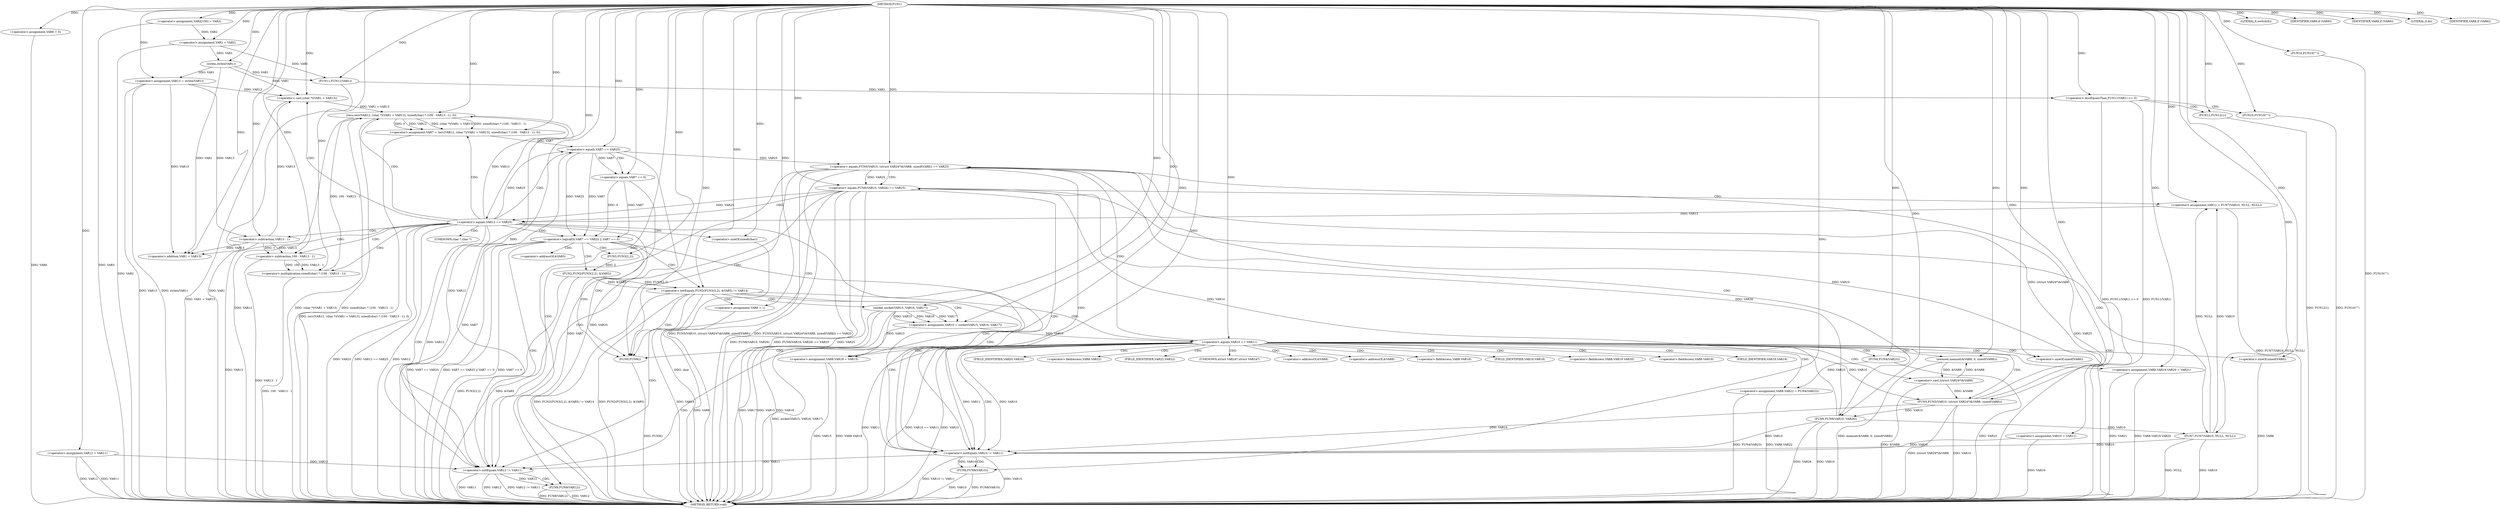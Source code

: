 digraph FUN1 {  
"1000100" [label = "(METHOD,FUN1)" ]
"1000289" [label = "(METHOD_RETURN,void)" ]
"1000104" [label = "(<operator>.assignment,VAR2[100] = VAR3)" ]
"1000107" [label = "(<operator>.assignment,VAR1 = VAR2)" ]
"1000111" [label = "(LITERAL,6,switch(6))" ]
"1000117" [label = "(<operator>.assignment,VAR6 = 0)" ]
"1000124" [label = "(<operator>.assignment,VAR10 = VAR11)" ]
"1000128" [label = "(<operator>.assignment,VAR12 = VAR11)" ]
"1000132" [label = "(<operator>.assignment,VAR13 = strlen(VAR1))" ]
"1000134" [label = "(strlen,strlen(VAR1))" ]
"1000139" [label = "(<operator>.notEquals,FUN2(FUN3(2,2), &VAR5) != VAR14)" ]
"1000140" [label = "(FUN2,FUN2(FUN3(2,2), &VAR5))" ]
"1000141" [label = "(FUN3,FUN3(2,2))" ]
"1000149" [label = "(<operator>.assignment,VAR6 = 1)" ]
"1000152" [label = "(<operator>.assignment,VAR10 = socket(VAR15, VAR16, VAR17))" ]
"1000154" [label = "(socket,socket(VAR15, VAR16, VAR17))" ]
"1000159" [label = "(<operator>.equals,VAR10 == VAR11)" ]
"1000164" [label = "(memset,memset(&VAR8, 0, sizeof(VAR8)))" ]
"1000168" [label = "(<operator>.sizeOf,sizeof(VAR8))" ]
"1000170" [label = "(<operator>.assignment,VAR8.VAR18 = VAR15)" ]
"1000175" [label = "(<operator>.assignment,VAR8.VAR19.VAR20 = VAR21)" ]
"1000182" [label = "(<operator>.assignment,VAR8.VAR22 = FUN4(VAR23))" ]
"1000186" [label = "(FUN4,FUN4(VAR23))" ]
"1000189" [label = "(<operator>.equals,FUN5(VAR10, (struct VAR24*)&VAR8, sizeof(VAR8)) == VAR25)" ]
"1000190" [label = "(FUN5,FUN5(VAR10, (struct VAR24*)&VAR8, sizeof(VAR8)))" ]
"1000192" [label = "(<operator>.cast,(struct VAR24*)&VAR8)" ]
"1000196" [label = "(<operator>.sizeOf,sizeof(VAR8))" ]
"1000202" [label = "(<operator>.equals,FUN6(VAR10, VAR26) == VAR25)" ]
"1000203" [label = "(FUN6,FUN6(VAR10, VAR26))" ]
"1000209" [label = "(<operator>.assignment,VAR12 = FUN7(VAR10, NULL, NULL))" ]
"1000211" [label = "(FUN7,FUN7(VAR10, NULL, NULL))" ]
"1000216" [label = "(<operator>.equals,VAR12 == VAR25)" ]
"1000221" [label = "(<operator>.assignment,VAR7 = recv(VAR12, (char *)(VAR1 + VAR13), sizeof(char) * (100 - VAR13 - 1), 0))" ]
"1000223" [label = "(recv,recv(VAR12, (char *)(VAR1 + VAR13), sizeof(char) * (100 - VAR13 - 1), 0))" ]
"1000225" [label = "(<operator>.cast,(char *)(VAR1 + VAR13))" ]
"1000227" [label = "(<operator>.addition,VAR1 + VAR13)" ]
"1000230" [label = "(<operator>.multiplication,sizeof(char) * (100 - VAR13 - 1))" ]
"1000231" [label = "(<operator>.sizeOf,sizeof(char))" ]
"1000233" [label = "(<operator>.subtraction,100 - VAR13 - 1)" ]
"1000235" [label = "(<operator>.subtraction,VAR13 - 1)" ]
"1000240" [label = "(<operator>.logicalOr,VAR7 == VAR25 || VAR7 == 0)" ]
"1000241" [label = "(<operator>.equals,VAR7 == VAR25)" ]
"1000244" [label = "(<operator>.equals,VAR7 == 0)" ]
"1000250" [label = "(IDENTIFIER,VAR9,if (VAR9))" ]
"1000253" [label = "(IDENTIFIER,VAR9,if (VAR9))" ]
"1000255" [label = "(LITERAL,0,do)" ]
"1000257" [label = "(<operator>.notEquals,VAR10 != VAR11)" ]
"1000261" [label = "(FUN8,FUN8(VAR10))" ]
"1000264" [label = "(<operator>.notEquals,VAR12 != VAR11)" ]
"1000268" [label = "(FUN8,FUN8(VAR12))" ]
"1000271" [label = "(IDENTIFIER,VAR6,if (VAR6))" ]
"1000273" [label = "(FUN9,FUN9())" ]
"1000276" [label = "(FUN10,FUN10(\"\"))" ]
"1000280" [label = "(<operator>.lessEqualsThan,FUN11(VAR1) <= 0)" ]
"1000281" [label = "(FUN11,FUN11(VAR1))" ]
"1000285" [label = "(FUN10,FUN10(\"\"))" ]
"1000287" [label = "(FUN12,FUN12(1))" ]
"1000144" [label = "(<operator>.addressOf,&VAR5)" ]
"1000165" [label = "(<operator>.addressOf,&VAR8)" ]
"1000171" [label = "(<operator>.fieldAccess,VAR8.VAR18)" ]
"1000173" [label = "(FIELD_IDENTIFIER,VAR18,VAR18)" ]
"1000176" [label = "(<operator>.fieldAccess,VAR8.VAR19.VAR20)" ]
"1000177" [label = "(<operator>.fieldAccess,VAR8.VAR19)" ]
"1000179" [label = "(FIELD_IDENTIFIER,VAR19,VAR19)" ]
"1000180" [label = "(FIELD_IDENTIFIER,VAR20,VAR20)" ]
"1000183" [label = "(<operator>.fieldAccess,VAR8.VAR22)" ]
"1000185" [label = "(FIELD_IDENTIFIER,VAR22,VAR22)" ]
"1000193" [label = "(UNKNOWN,struct VAR24*,struct VAR24*)" ]
"1000194" [label = "(<operator>.addressOf,&VAR8)" ]
"1000226" [label = "(UNKNOWN,char *,char *)" ]
  "1000175" -> "1000289"  [ label = "DDG: VAR21"] 
  "1000264" -> "1000289"  [ label = "DDG: VAR11"] 
  "1000159" -> "1000289"  [ label = "DDG: VAR10 == VAR11"] 
  "1000128" -> "1000289"  [ label = "DDG: VAR11"] 
  "1000164" -> "1000289"  [ label = "DDG: memset(&VAR8, 0, sizeof(VAR8))"] 
  "1000182" -> "1000289"  [ label = "DDG: FUN4(VAR23)"] 
  "1000186" -> "1000289"  [ label = "DDG: VAR23"] 
  "1000223" -> "1000289"  [ label = "DDG: (char *)(VAR1 + VAR13)"] 
  "1000124" -> "1000289"  [ label = "DDG: VAR10"] 
  "1000192" -> "1000289"  [ label = "DDG: &VAR8"] 
  "1000225" -> "1000289"  [ label = "DDG: VAR1 + VAR13"] 
  "1000221" -> "1000289"  [ label = "DDG: recv(VAR12, (char *)(VAR1 + VAR13), sizeof(char) * (100 - VAR13 - 1), 0)"] 
  "1000285" -> "1000289"  [ label = "DDG: FUN10(\"\")"] 
  "1000281" -> "1000289"  [ label = "DDG: VAR1"] 
  "1000235" -> "1000289"  [ label = "DDG: VAR13"] 
  "1000230" -> "1000289"  [ label = "DDG: 100 - VAR13 - 1"] 
  "1000233" -> "1000289"  [ label = "DDG: VAR13 - 1"] 
  "1000280" -> "1000289"  [ label = "DDG: FUN11(VAR1) <= 0"] 
  "1000189" -> "1000289"  [ label = "DDG: FUN5(VAR10, (struct VAR24*)&VAR8, sizeof(VAR8))"] 
  "1000216" -> "1000289"  [ label = "DDG: VAR12 == VAR25"] 
  "1000154" -> "1000289"  [ label = "DDG: VAR17"] 
  "1000287" -> "1000289"  [ label = "DDG: FUN12(1)"] 
  "1000240" -> "1000289"  [ label = "DDG: VAR7 == VAR25 || VAR7 == 0"] 
  "1000216" -> "1000289"  [ label = "DDG: VAR12"] 
  "1000159" -> "1000289"  [ label = "DDG: VAR10"] 
  "1000211" -> "1000289"  [ label = "DDG: NULL"] 
  "1000189" -> "1000289"  [ label = "DDG: FUN5(VAR10, (struct VAR24*)&VAR8, sizeof(VAR8)) == VAR25"] 
  "1000202" -> "1000289"  [ label = "DDG: VAR25"] 
  "1000140" -> "1000289"  [ label = "DDG: FUN3(2,2)"] 
  "1000139" -> "1000289"  [ label = "DDG: FUN2(FUN3(2,2), &VAR5) != VAR14"] 
  "1000268" -> "1000289"  [ label = "DDG: VAR12"] 
  "1000139" -> "1000289"  [ label = "DDG: FUN2(FUN3(2,2), &VAR5)"] 
  "1000264" -> "1000289"  [ label = "DDG: VAR12"] 
  "1000268" -> "1000289"  [ label = "DDG: FUN8(VAR12)"] 
  "1000128" -> "1000289"  [ label = "DDG: VAR12"] 
  "1000154" -> "1000289"  [ label = "DDG: VAR15"] 
  "1000140" -> "1000289"  [ label = "DDG: &VAR5"] 
  "1000132" -> "1000289"  [ label = "DDG: strlen(VAR1)"] 
  "1000190" -> "1000289"  [ label = "DDG: VAR10"] 
  "1000264" -> "1000289"  [ label = "DDG: VAR12 != VAR11"] 
  "1000216" -> "1000289"  [ label = "DDG: VAR25"] 
  "1000202" -> "1000289"  [ label = "DDG: FUN6(VAR10, VAR26)"] 
  "1000257" -> "1000289"  [ label = "DDG: VAR10"] 
  "1000175" -> "1000289"  [ label = "DDG: VAR8.VAR19.VAR20"] 
  "1000117" -> "1000289"  [ label = "DDG: VAR6"] 
  "1000276" -> "1000289"  [ label = "DDG: FUN10(\"\")"] 
  "1000132" -> "1000289"  [ label = "DDG: VAR13"] 
  "1000211" -> "1000289"  [ label = "DDG: VAR10"] 
  "1000261" -> "1000289"  [ label = "DDG: VAR10"] 
  "1000152" -> "1000289"  [ label = "DDG: socket(VAR15, VAR16, VAR17)"] 
  "1000196" -> "1000289"  [ label = "DDG: VAR8"] 
  "1000273" -> "1000289"  [ label = "DDG: FUN9()"] 
  "1000231" -> "1000289"  [ label = "DDG: char"] 
  "1000209" -> "1000289"  [ label = "DDG: FUN7(VAR10, NULL, NULL)"] 
  "1000280" -> "1000289"  [ label = "DDG: FUN11(VAR1)"] 
  "1000223" -> "1000289"  [ label = "DDG: sizeof(char) * (100 - VAR13 - 1)"] 
  "1000241" -> "1000289"  [ label = "DDG: VAR7"] 
  "1000170" -> "1000289"  [ label = "DDG: VAR8.VAR18"] 
  "1000240" -> "1000289"  [ label = "DDG: VAR7 == 0"] 
  "1000149" -> "1000289"  [ label = "DDG: VAR6"] 
  "1000257" -> "1000289"  [ label = "DDG: VAR10 != VAR11"] 
  "1000261" -> "1000289"  [ label = "DDG: FUN8(VAR10)"] 
  "1000154" -> "1000289"  [ label = "DDG: VAR16"] 
  "1000203" -> "1000289"  [ label = "DDG: VAR26"] 
  "1000244" -> "1000289"  [ label = "DDG: VAR7"] 
  "1000139" -> "1000289"  [ label = "DDG: VAR14"] 
  "1000240" -> "1000289"  [ label = "DDG: VAR7 == VAR25"] 
  "1000159" -> "1000289"  [ label = "DDG: VAR11"] 
  "1000182" -> "1000289"  [ label = "DDG: VAR8.VAR22"] 
  "1000190" -> "1000289"  [ label = "DDG: (struct VAR24*)&VAR8"] 
  "1000170" -> "1000289"  [ label = "DDG: VAR15"] 
  "1000241" -> "1000289"  [ label = "DDG: VAR25"] 
  "1000104" -> "1000289"  [ label = "DDG: VAR3"] 
  "1000107" -> "1000289"  [ label = "DDG: VAR2"] 
  "1000223" -> "1000289"  [ label = "DDG: VAR12"] 
  "1000202" -> "1000289"  [ label = "DDG: FUN6(VAR10, VAR26) == VAR25"] 
  "1000203" -> "1000289"  [ label = "DDG: VAR10"] 
  "1000189" -> "1000289"  [ label = "DDG: VAR25"] 
  "1000100" -> "1000104"  [ label = "DDG: "] 
  "1000104" -> "1000107"  [ label = "DDG: VAR2"] 
  "1000100" -> "1000107"  [ label = "DDG: "] 
  "1000100" -> "1000111"  [ label = "DDG: "] 
  "1000100" -> "1000117"  [ label = "DDG: "] 
  "1000100" -> "1000124"  [ label = "DDG: "] 
  "1000100" -> "1000128"  [ label = "DDG: "] 
  "1000134" -> "1000132"  [ label = "DDG: VAR1"] 
  "1000100" -> "1000132"  [ label = "DDG: "] 
  "1000107" -> "1000134"  [ label = "DDG: VAR1"] 
  "1000100" -> "1000134"  [ label = "DDG: "] 
  "1000140" -> "1000139"  [ label = "DDG: FUN3(2,2)"] 
  "1000140" -> "1000139"  [ label = "DDG: &VAR5"] 
  "1000141" -> "1000140"  [ label = "DDG: 2"] 
  "1000100" -> "1000141"  [ label = "DDG: "] 
  "1000100" -> "1000139"  [ label = "DDG: "] 
  "1000100" -> "1000149"  [ label = "DDG: "] 
  "1000154" -> "1000152"  [ label = "DDG: VAR15"] 
  "1000154" -> "1000152"  [ label = "DDG: VAR16"] 
  "1000154" -> "1000152"  [ label = "DDG: VAR17"] 
  "1000100" -> "1000152"  [ label = "DDG: "] 
  "1000100" -> "1000154"  [ label = "DDG: "] 
  "1000152" -> "1000159"  [ label = "DDG: VAR10"] 
  "1000100" -> "1000159"  [ label = "DDG: "] 
  "1000192" -> "1000164"  [ label = "DDG: &VAR8"] 
  "1000100" -> "1000164"  [ label = "DDG: "] 
  "1000100" -> "1000168"  [ label = "DDG: "] 
  "1000154" -> "1000170"  [ label = "DDG: VAR15"] 
  "1000100" -> "1000170"  [ label = "DDG: "] 
  "1000100" -> "1000175"  [ label = "DDG: "] 
  "1000186" -> "1000182"  [ label = "DDG: VAR23"] 
  "1000100" -> "1000186"  [ label = "DDG: "] 
  "1000190" -> "1000189"  [ label = "DDG: VAR10"] 
  "1000190" -> "1000189"  [ label = "DDG: (struct VAR24*)&VAR8"] 
  "1000159" -> "1000190"  [ label = "DDG: VAR10"] 
  "1000100" -> "1000190"  [ label = "DDG: "] 
  "1000192" -> "1000190"  [ label = "DDG: &VAR8"] 
  "1000164" -> "1000192"  [ label = "DDG: &VAR8"] 
  "1000100" -> "1000196"  [ label = "DDG: "] 
  "1000241" -> "1000189"  [ label = "DDG: VAR25"] 
  "1000100" -> "1000189"  [ label = "DDG: "] 
  "1000203" -> "1000202"  [ label = "DDG: VAR10"] 
  "1000203" -> "1000202"  [ label = "DDG: VAR26"] 
  "1000190" -> "1000203"  [ label = "DDG: VAR10"] 
  "1000100" -> "1000203"  [ label = "DDG: "] 
  "1000189" -> "1000202"  [ label = "DDG: VAR25"] 
  "1000100" -> "1000202"  [ label = "DDG: "] 
  "1000211" -> "1000209"  [ label = "DDG: VAR10"] 
  "1000211" -> "1000209"  [ label = "DDG: NULL"] 
  "1000100" -> "1000209"  [ label = "DDG: "] 
  "1000203" -> "1000211"  [ label = "DDG: VAR10"] 
  "1000100" -> "1000211"  [ label = "DDG: "] 
  "1000209" -> "1000216"  [ label = "DDG: VAR12"] 
  "1000100" -> "1000216"  [ label = "DDG: "] 
  "1000202" -> "1000216"  [ label = "DDG: VAR25"] 
  "1000223" -> "1000221"  [ label = "DDG: VAR12"] 
  "1000223" -> "1000221"  [ label = "DDG: (char *)(VAR1 + VAR13)"] 
  "1000223" -> "1000221"  [ label = "DDG: sizeof(char) * (100 - VAR13 - 1)"] 
  "1000223" -> "1000221"  [ label = "DDG: 0"] 
  "1000100" -> "1000221"  [ label = "DDG: "] 
  "1000216" -> "1000223"  [ label = "DDG: VAR12"] 
  "1000100" -> "1000223"  [ label = "DDG: "] 
  "1000225" -> "1000223"  [ label = "DDG: VAR1 + VAR13"] 
  "1000134" -> "1000225"  [ label = "DDG: VAR1"] 
  "1000100" -> "1000225"  [ label = "DDG: "] 
  "1000235" -> "1000225"  [ label = "DDG: VAR13"] 
  "1000132" -> "1000225"  [ label = "DDG: VAR13"] 
  "1000134" -> "1000227"  [ label = "DDG: VAR1"] 
  "1000100" -> "1000227"  [ label = "DDG: "] 
  "1000235" -> "1000227"  [ label = "DDG: VAR13"] 
  "1000132" -> "1000227"  [ label = "DDG: VAR13"] 
  "1000230" -> "1000223"  [ label = "DDG: 100 - VAR13 - 1"] 
  "1000100" -> "1000230"  [ label = "DDG: "] 
  "1000100" -> "1000231"  [ label = "DDG: "] 
  "1000233" -> "1000230"  [ label = "DDG: 100"] 
  "1000233" -> "1000230"  [ label = "DDG: VAR13 - 1"] 
  "1000100" -> "1000233"  [ label = "DDG: "] 
  "1000235" -> "1000233"  [ label = "DDG: VAR13"] 
  "1000235" -> "1000233"  [ label = "DDG: 1"] 
  "1000100" -> "1000235"  [ label = "DDG: "] 
  "1000132" -> "1000235"  [ label = "DDG: VAR13"] 
  "1000241" -> "1000240"  [ label = "DDG: VAR7"] 
  "1000241" -> "1000240"  [ label = "DDG: VAR25"] 
  "1000221" -> "1000241"  [ label = "DDG: VAR7"] 
  "1000100" -> "1000241"  [ label = "DDG: "] 
  "1000216" -> "1000241"  [ label = "DDG: VAR25"] 
  "1000244" -> "1000240"  [ label = "DDG: VAR7"] 
  "1000244" -> "1000240"  [ label = "DDG: 0"] 
  "1000241" -> "1000244"  [ label = "DDG: VAR7"] 
  "1000100" -> "1000244"  [ label = "DDG: "] 
  "1000100" -> "1000250"  [ label = "DDG: "] 
  "1000100" -> "1000253"  [ label = "DDG: "] 
  "1000100" -> "1000255"  [ label = "DDG: "] 
  "1000124" -> "1000257"  [ label = "DDG: VAR10"] 
  "1000159" -> "1000257"  [ label = "DDG: VAR10"] 
  "1000190" -> "1000257"  [ label = "DDG: VAR10"] 
  "1000211" -> "1000257"  [ label = "DDG: VAR10"] 
  "1000203" -> "1000257"  [ label = "DDG: VAR10"] 
  "1000100" -> "1000257"  [ label = "DDG: "] 
  "1000159" -> "1000257"  [ label = "DDG: VAR11"] 
  "1000257" -> "1000261"  [ label = "DDG: VAR10"] 
  "1000100" -> "1000261"  [ label = "DDG: "] 
  "1000216" -> "1000264"  [ label = "DDG: VAR12"] 
  "1000128" -> "1000264"  [ label = "DDG: VAR12"] 
  "1000223" -> "1000264"  [ label = "DDG: VAR12"] 
  "1000100" -> "1000264"  [ label = "DDG: "] 
  "1000257" -> "1000264"  [ label = "DDG: VAR11"] 
  "1000264" -> "1000268"  [ label = "DDG: VAR12"] 
  "1000100" -> "1000268"  [ label = "DDG: "] 
  "1000100" -> "1000271"  [ label = "DDG: "] 
  "1000100" -> "1000273"  [ label = "DDG: "] 
  "1000100" -> "1000276"  [ label = "DDG: "] 
  "1000281" -> "1000280"  [ label = "DDG: VAR1"] 
  "1000107" -> "1000281"  [ label = "DDG: VAR1"] 
  "1000134" -> "1000281"  [ label = "DDG: VAR1"] 
  "1000100" -> "1000281"  [ label = "DDG: "] 
  "1000100" -> "1000280"  [ label = "DDG: "] 
  "1000100" -> "1000285"  [ label = "DDG: "] 
  "1000100" -> "1000287"  [ label = "DDG: "] 
  "1000139" -> "1000149"  [ label = "CDG: "] 
  "1000139" -> "1000154"  [ label = "CDG: "] 
  "1000139" -> "1000152"  [ label = "CDG: "] 
  "1000139" -> "1000159"  [ label = "CDG: "] 
  "1000139" -> "1000257"  [ label = "CDG: "] 
  "1000139" -> "1000264"  [ label = "CDG: "] 
  "1000139" -> "1000273"  [ label = "CDG: "] 
  "1000159" -> "1000164"  [ label = "CDG: "] 
  "1000159" -> "1000182"  [ label = "CDG: "] 
  "1000159" -> "1000180"  [ label = "CDG: "] 
  "1000159" -> "1000183"  [ label = "CDG: "] 
  "1000159" -> "1000165"  [ label = "CDG: "] 
  "1000159" -> "1000190"  [ label = "CDG: "] 
  "1000159" -> "1000175"  [ label = "CDG: "] 
  "1000159" -> "1000179"  [ label = "CDG: "] 
  "1000159" -> "1000194"  [ label = "CDG: "] 
  "1000159" -> "1000192"  [ label = "CDG: "] 
  "1000159" -> "1000176"  [ label = "CDG: "] 
  "1000159" -> "1000185"  [ label = "CDG: "] 
  "1000159" -> "1000186"  [ label = "CDG: "] 
  "1000159" -> "1000189"  [ label = "CDG: "] 
  "1000159" -> "1000196"  [ label = "CDG: "] 
  "1000159" -> "1000168"  [ label = "CDG: "] 
  "1000159" -> "1000173"  [ label = "CDG: "] 
  "1000159" -> "1000170"  [ label = "CDG: "] 
  "1000159" -> "1000171"  [ label = "CDG: "] 
  "1000159" -> "1000193"  [ label = "CDG: "] 
  "1000159" -> "1000177"  [ label = "CDG: "] 
  "1000159" -> "1000257"  [ label = "CDG: "] 
  "1000159" -> "1000264"  [ label = "CDG: "] 
  "1000159" -> "1000273"  [ label = "CDG: "] 
  "1000189" -> "1000203"  [ label = "CDG: "] 
  "1000189" -> "1000202"  [ label = "CDG: "] 
  "1000189" -> "1000257"  [ label = "CDG: "] 
  "1000189" -> "1000264"  [ label = "CDG: "] 
  "1000189" -> "1000273"  [ label = "CDG: "] 
  "1000202" -> "1000211"  [ label = "CDG: "] 
  "1000202" -> "1000216"  [ label = "CDG: "] 
  "1000202" -> "1000209"  [ label = "CDG: "] 
  "1000202" -> "1000257"  [ label = "CDG: "] 
  "1000202" -> "1000264"  [ label = "CDG: "] 
  "1000202" -> "1000273"  [ label = "CDG: "] 
  "1000216" -> "1000221"  [ label = "CDG: "] 
  "1000216" -> "1000233"  [ label = "CDG: "] 
  "1000216" -> "1000227"  [ label = "CDG: "] 
  "1000216" -> "1000235"  [ label = "CDG: "] 
  "1000216" -> "1000240"  [ label = "CDG: "] 
  "1000216" -> "1000226"  [ label = "CDG: "] 
  "1000216" -> "1000230"  [ label = "CDG: "] 
  "1000216" -> "1000225"  [ label = "CDG: "] 
  "1000216" -> "1000231"  [ label = "CDG: "] 
  "1000216" -> "1000241"  [ label = "CDG: "] 
  "1000216" -> "1000223"  [ label = "CDG: "] 
  "1000216" -> "1000257"  [ label = "CDG: "] 
  "1000216" -> "1000264"  [ label = "CDG: "] 
  "1000216" -> "1000273"  [ label = "CDG: "] 
  "1000240" -> "1000141"  [ label = "CDG: "] 
  "1000240" -> "1000139"  [ label = "CDG: "] 
  "1000240" -> "1000144"  [ label = "CDG: "] 
  "1000240" -> "1000257"  [ label = "CDG: "] 
  "1000240" -> "1000264"  [ label = "CDG: "] 
  "1000240" -> "1000140"  [ label = "CDG: "] 
  "1000240" -> "1000273"  [ label = "CDG: "] 
  "1000241" -> "1000244"  [ label = "CDG: "] 
  "1000257" -> "1000261"  [ label = "CDG: "] 
  "1000264" -> "1000268"  [ label = "CDG: "] 
  "1000280" -> "1000285"  [ label = "CDG: "] 
  "1000280" -> "1000287"  [ label = "CDG: "] 
}
